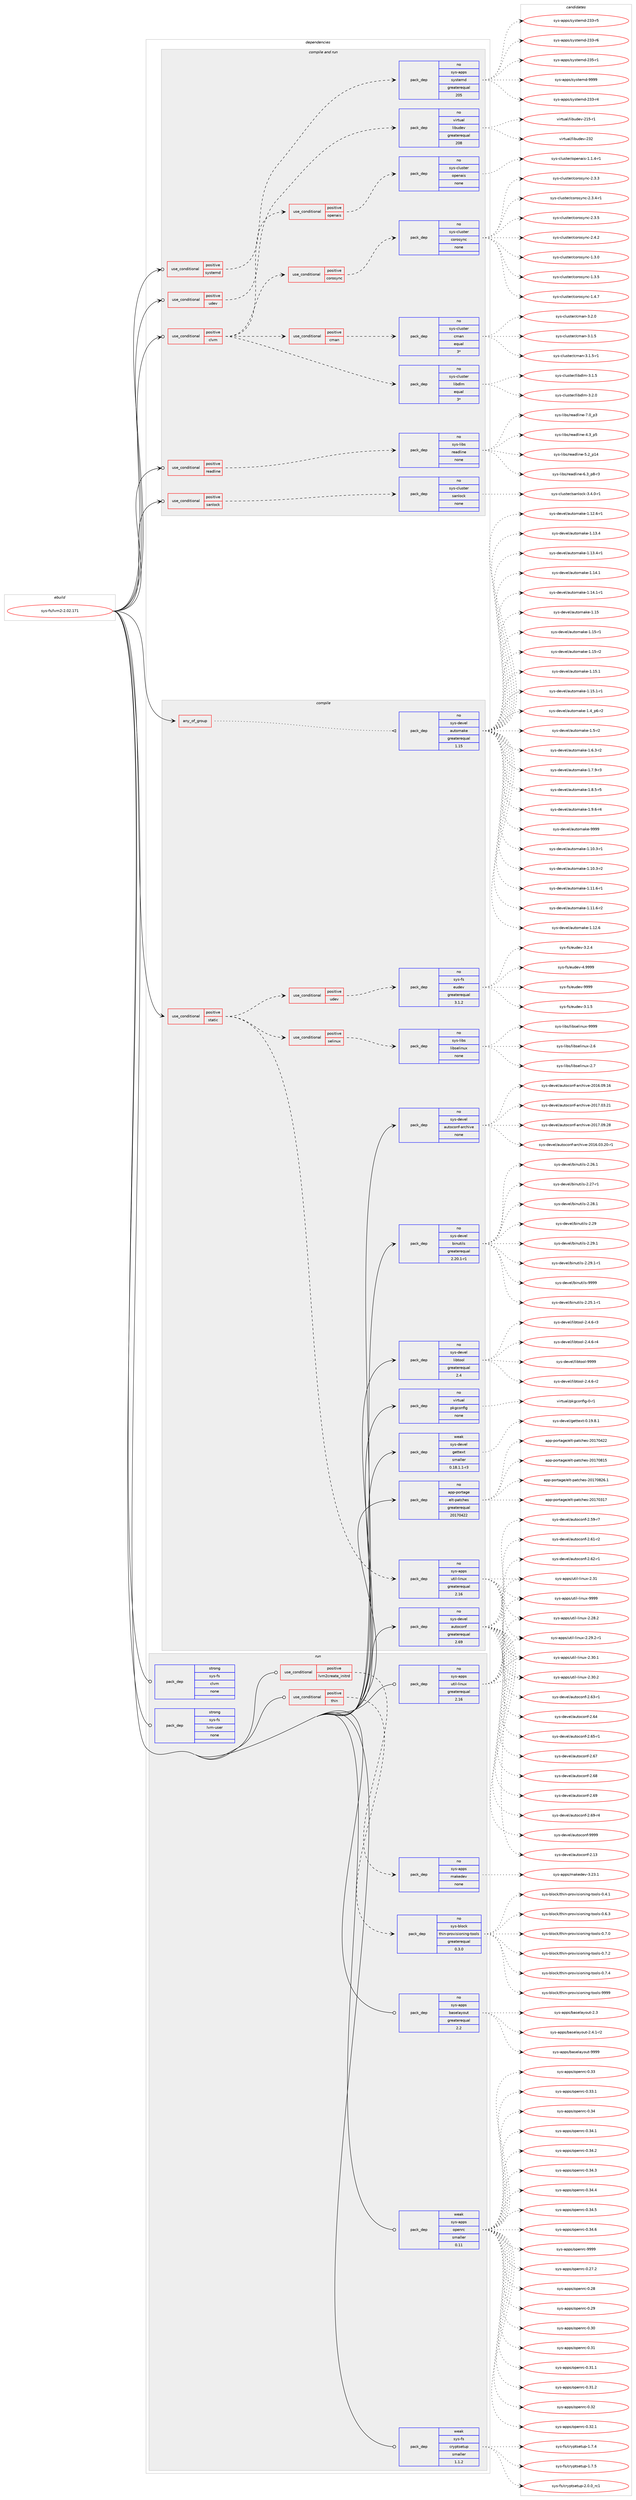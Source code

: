 digraph prolog {

# *************
# Graph options
# *************

newrank=true;
concentrate=true;
compound=true;
graph [rankdir=LR,fontname=Helvetica,fontsize=10,ranksep=1.5];#, ranksep=2.5, nodesep=0.2];
edge  [arrowhead=vee];
node  [fontname=Helvetica,fontsize=10];

# **********
# The ebuild
# **********

subgraph cluster_leftcol {
color=gray;
rank=same;
label=<<i>ebuild</i>>;
id [label="sys-fs/lvm2-2.02.171", color=red, width=4, href="../sys-fs/lvm2-2.02.171.svg"];
}

# ****************
# The dependencies
# ****************

subgraph cluster_midcol {
color=gray;
label=<<i>dependencies</i>>;
subgraph cluster_compile {
fillcolor="#eeeeee";
style=filled;
label=<<i>compile</i>>;
subgraph any8255 {
dependency488964 [label=<<TABLE BORDER="0" CELLBORDER="1" CELLSPACING="0" CELLPADDING="4"><TR><TD CELLPADDING="10">any_of_group</TD></TR></TABLE>>, shape=none, color=red];subgraph pack363345 {
dependency488965 [label=<<TABLE BORDER="0" CELLBORDER="1" CELLSPACING="0" CELLPADDING="4" WIDTH="220"><TR><TD ROWSPAN="6" CELLPADDING="30">pack_dep</TD></TR><TR><TD WIDTH="110">no</TD></TR><TR><TD>sys-devel</TD></TR><TR><TD>automake</TD></TR><TR><TD>greaterequal</TD></TR><TR><TD>1.15</TD></TR></TABLE>>, shape=none, color=blue];
}
dependency488964:e -> dependency488965:w [weight=20,style="dotted",arrowhead="oinv"];
}
id:e -> dependency488964:w [weight=20,style="solid",arrowhead="vee"];
subgraph cond117065 {
dependency488966 [label=<<TABLE BORDER="0" CELLBORDER="1" CELLSPACING="0" CELLPADDING="4"><TR><TD ROWSPAN="3" CELLPADDING="10">use_conditional</TD></TR><TR><TD>positive</TD></TR><TR><TD>static</TD></TR></TABLE>>, shape=none, color=red];
subgraph cond117066 {
dependency488967 [label=<<TABLE BORDER="0" CELLBORDER="1" CELLSPACING="0" CELLPADDING="4"><TR><TD ROWSPAN="3" CELLPADDING="10">use_conditional</TD></TR><TR><TD>positive</TD></TR><TR><TD>selinux</TD></TR></TABLE>>, shape=none, color=red];
subgraph pack363346 {
dependency488968 [label=<<TABLE BORDER="0" CELLBORDER="1" CELLSPACING="0" CELLPADDING="4" WIDTH="220"><TR><TD ROWSPAN="6" CELLPADDING="30">pack_dep</TD></TR><TR><TD WIDTH="110">no</TD></TR><TR><TD>sys-libs</TD></TR><TR><TD>libselinux</TD></TR><TR><TD>none</TD></TR><TR><TD></TD></TR></TABLE>>, shape=none, color=blue];
}
dependency488967:e -> dependency488968:w [weight=20,style="dashed",arrowhead="vee"];
}
dependency488966:e -> dependency488967:w [weight=20,style="dashed",arrowhead="vee"];
subgraph cond117067 {
dependency488969 [label=<<TABLE BORDER="0" CELLBORDER="1" CELLSPACING="0" CELLPADDING="4"><TR><TD ROWSPAN="3" CELLPADDING="10">use_conditional</TD></TR><TR><TD>positive</TD></TR><TR><TD>udev</TD></TR></TABLE>>, shape=none, color=red];
subgraph pack363347 {
dependency488970 [label=<<TABLE BORDER="0" CELLBORDER="1" CELLSPACING="0" CELLPADDING="4" WIDTH="220"><TR><TD ROWSPAN="6" CELLPADDING="30">pack_dep</TD></TR><TR><TD WIDTH="110">no</TD></TR><TR><TD>sys-fs</TD></TR><TR><TD>eudev</TD></TR><TR><TD>greaterequal</TD></TR><TR><TD>3.1.2</TD></TR></TABLE>>, shape=none, color=blue];
}
dependency488969:e -> dependency488970:w [weight=20,style="dashed",arrowhead="vee"];
}
dependency488966:e -> dependency488969:w [weight=20,style="dashed",arrowhead="vee"];
subgraph pack363348 {
dependency488971 [label=<<TABLE BORDER="0" CELLBORDER="1" CELLSPACING="0" CELLPADDING="4" WIDTH="220"><TR><TD ROWSPAN="6" CELLPADDING="30">pack_dep</TD></TR><TR><TD WIDTH="110">no</TD></TR><TR><TD>sys-apps</TD></TR><TR><TD>util-linux</TD></TR><TR><TD>greaterequal</TD></TR><TR><TD>2.16</TD></TR></TABLE>>, shape=none, color=blue];
}
dependency488966:e -> dependency488971:w [weight=20,style="dashed",arrowhead="vee"];
}
id:e -> dependency488966:w [weight=20,style="solid",arrowhead="vee"];
subgraph pack363349 {
dependency488972 [label=<<TABLE BORDER="0" CELLBORDER="1" CELLSPACING="0" CELLPADDING="4" WIDTH="220"><TR><TD ROWSPAN="6" CELLPADDING="30">pack_dep</TD></TR><TR><TD WIDTH="110">no</TD></TR><TR><TD>app-portage</TD></TR><TR><TD>elt-patches</TD></TR><TR><TD>greaterequal</TD></TR><TR><TD>20170422</TD></TR></TABLE>>, shape=none, color=blue];
}
id:e -> dependency488972:w [weight=20,style="solid",arrowhead="vee"];
subgraph pack363350 {
dependency488973 [label=<<TABLE BORDER="0" CELLBORDER="1" CELLSPACING="0" CELLPADDING="4" WIDTH="220"><TR><TD ROWSPAN="6" CELLPADDING="30">pack_dep</TD></TR><TR><TD WIDTH="110">no</TD></TR><TR><TD>sys-devel</TD></TR><TR><TD>autoconf</TD></TR><TR><TD>greaterequal</TD></TR><TR><TD>2.69</TD></TR></TABLE>>, shape=none, color=blue];
}
id:e -> dependency488973:w [weight=20,style="solid",arrowhead="vee"];
subgraph pack363351 {
dependency488974 [label=<<TABLE BORDER="0" CELLBORDER="1" CELLSPACING="0" CELLPADDING="4" WIDTH="220"><TR><TD ROWSPAN="6" CELLPADDING="30">pack_dep</TD></TR><TR><TD WIDTH="110">no</TD></TR><TR><TD>sys-devel</TD></TR><TR><TD>autoconf-archive</TD></TR><TR><TD>none</TD></TR><TR><TD></TD></TR></TABLE>>, shape=none, color=blue];
}
id:e -> dependency488974:w [weight=20,style="solid",arrowhead="vee"];
subgraph pack363352 {
dependency488975 [label=<<TABLE BORDER="0" CELLBORDER="1" CELLSPACING="0" CELLPADDING="4" WIDTH="220"><TR><TD ROWSPAN="6" CELLPADDING="30">pack_dep</TD></TR><TR><TD WIDTH="110">no</TD></TR><TR><TD>sys-devel</TD></TR><TR><TD>binutils</TD></TR><TR><TD>greaterequal</TD></TR><TR><TD>2.20.1-r1</TD></TR></TABLE>>, shape=none, color=blue];
}
id:e -> dependency488975:w [weight=20,style="solid",arrowhead="vee"];
subgraph pack363353 {
dependency488976 [label=<<TABLE BORDER="0" CELLBORDER="1" CELLSPACING="0" CELLPADDING="4" WIDTH="220"><TR><TD ROWSPAN="6" CELLPADDING="30">pack_dep</TD></TR><TR><TD WIDTH="110">no</TD></TR><TR><TD>sys-devel</TD></TR><TR><TD>libtool</TD></TR><TR><TD>greaterequal</TD></TR><TR><TD>2.4</TD></TR></TABLE>>, shape=none, color=blue];
}
id:e -> dependency488976:w [weight=20,style="solid",arrowhead="vee"];
subgraph pack363354 {
dependency488977 [label=<<TABLE BORDER="0" CELLBORDER="1" CELLSPACING="0" CELLPADDING="4" WIDTH="220"><TR><TD ROWSPAN="6" CELLPADDING="30">pack_dep</TD></TR><TR><TD WIDTH="110">no</TD></TR><TR><TD>virtual</TD></TR><TR><TD>pkgconfig</TD></TR><TR><TD>none</TD></TR><TR><TD></TD></TR></TABLE>>, shape=none, color=blue];
}
id:e -> dependency488977:w [weight=20,style="solid",arrowhead="vee"];
subgraph pack363355 {
dependency488978 [label=<<TABLE BORDER="0" CELLBORDER="1" CELLSPACING="0" CELLPADDING="4" WIDTH="220"><TR><TD ROWSPAN="6" CELLPADDING="30">pack_dep</TD></TR><TR><TD WIDTH="110">weak</TD></TR><TR><TD>sys-devel</TD></TR><TR><TD>gettext</TD></TR><TR><TD>smaller</TD></TR><TR><TD>0.18.1.1-r3</TD></TR></TABLE>>, shape=none, color=blue];
}
id:e -> dependency488978:w [weight=20,style="solid",arrowhead="vee"];
}
subgraph cluster_compileandrun {
fillcolor="#eeeeee";
style=filled;
label=<<i>compile and run</i>>;
subgraph cond117068 {
dependency488979 [label=<<TABLE BORDER="0" CELLBORDER="1" CELLSPACING="0" CELLPADDING="4"><TR><TD ROWSPAN="3" CELLPADDING="10">use_conditional</TD></TR><TR><TD>positive</TD></TR><TR><TD>clvm</TD></TR></TABLE>>, shape=none, color=red];
subgraph cond117069 {
dependency488980 [label=<<TABLE BORDER="0" CELLBORDER="1" CELLSPACING="0" CELLPADDING="4"><TR><TD ROWSPAN="3" CELLPADDING="10">use_conditional</TD></TR><TR><TD>positive</TD></TR><TR><TD>cman</TD></TR></TABLE>>, shape=none, color=red];
subgraph pack363356 {
dependency488981 [label=<<TABLE BORDER="0" CELLBORDER="1" CELLSPACING="0" CELLPADDING="4" WIDTH="220"><TR><TD ROWSPAN="6" CELLPADDING="30">pack_dep</TD></TR><TR><TD WIDTH="110">no</TD></TR><TR><TD>sys-cluster</TD></TR><TR><TD>cman</TD></TR><TR><TD>equal</TD></TR><TR><TD>3*</TD></TR></TABLE>>, shape=none, color=blue];
}
dependency488980:e -> dependency488981:w [weight=20,style="dashed",arrowhead="vee"];
}
dependency488979:e -> dependency488980:w [weight=20,style="dashed",arrowhead="vee"];
subgraph cond117070 {
dependency488982 [label=<<TABLE BORDER="0" CELLBORDER="1" CELLSPACING="0" CELLPADDING="4"><TR><TD ROWSPAN="3" CELLPADDING="10">use_conditional</TD></TR><TR><TD>positive</TD></TR><TR><TD>corosync</TD></TR></TABLE>>, shape=none, color=red];
subgraph pack363357 {
dependency488983 [label=<<TABLE BORDER="0" CELLBORDER="1" CELLSPACING="0" CELLPADDING="4" WIDTH="220"><TR><TD ROWSPAN="6" CELLPADDING="30">pack_dep</TD></TR><TR><TD WIDTH="110">no</TD></TR><TR><TD>sys-cluster</TD></TR><TR><TD>corosync</TD></TR><TR><TD>none</TD></TR><TR><TD></TD></TR></TABLE>>, shape=none, color=blue];
}
dependency488982:e -> dependency488983:w [weight=20,style="dashed",arrowhead="vee"];
}
dependency488979:e -> dependency488982:w [weight=20,style="dashed",arrowhead="vee"];
subgraph cond117071 {
dependency488984 [label=<<TABLE BORDER="0" CELLBORDER="1" CELLSPACING="0" CELLPADDING="4"><TR><TD ROWSPAN="3" CELLPADDING="10">use_conditional</TD></TR><TR><TD>positive</TD></TR><TR><TD>openais</TD></TR></TABLE>>, shape=none, color=red];
subgraph pack363358 {
dependency488985 [label=<<TABLE BORDER="0" CELLBORDER="1" CELLSPACING="0" CELLPADDING="4" WIDTH="220"><TR><TD ROWSPAN="6" CELLPADDING="30">pack_dep</TD></TR><TR><TD WIDTH="110">no</TD></TR><TR><TD>sys-cluster</TD></TR><TR><TD>openais</TD></TR><TR><TD>none</TD></TR><TR><TD></TD></TR></TABLE>>, shape=none, color=blue];
}
dependency488984:e -> dependency488985:w [weight=20,style="dashed",arrowhead="vee"];
}
dependency488979:e -> dependency488984:w [weight=20,style="dashed",arrowhead="vee"];
subgraph pack363359 {
dependency488986 [label=<<TABLE BORDER="0" CELLBORDER="1" CELLSPACING="0" CELLPADDING="4" WIDTH="220"><TR><TD ROWSPAN="6" CELLPADDING="30">pack_dep</TD></TR><TR><TD WIDTH="110">no</TD></TR><TR><TD>sys-cluster</TD></TR><TR><TD>libdlm</TD></TR><TR><TD>equal</TD></TR><TR><TD>3*</TD></TR></TABLE>>, shape=none, color=blue];
}
dependency488979:e -> dependency488986:w [weight=20,style="dashed",arrowhead="vee"];
}
id:e -> dependency488979:w [weight=20,style="solid",arrowhead="odotvee"];
subgraph cond117072 {
dependency488987 [label=<<TABLE BORDER="0" CELLBORDER="1" CELLSPACING="0" CELLPADDING="4"><TR><TD ROWSPAN="3" CELLPADDING="10">use_conditional</TD></TR><TR><TD>positive</TD></TR><TR><TD>readline</TD></TR></TABLE>>, shape=none, color=red];
subgraph pack363360 {
dependency488988 [label=<<TABLE BORDER="0" CELLBORDER="1" CELLSPACING="0" CELLPADDING="4" WIDTH="220"><TR><TD ROWSPAN="6" CELLPADDING="30">pack_dep</TD></TR><TR><TD WIDTH="110">no</TD></TR><TR><TD>sys-libs</TD></TR><TR><TD>readline</TD></TR><TR><TD>none</TD></TR><TR><TD></TD></TR></TABLE>>, shape=none, color=blue];
}
dependency488987:e -> dependency488988:w [weight=20,style="dashed",arrowhead="vee"];
}
id:e -> dependency488987:w [weight=20,style="solid",arrowhead="odotvee"];
subgraph cond117073 {
dependency488989 [label=<<TABLE BORDER="0" CELLBORDER="1" CELLSPACING="0" CELLPADDING="4"><TR><TD ROWSPAN="3" CELLPADDING="10">use_conditional</TD></TR><TR><TD>positive</TD></TR><TR><TD>sanlock</TD></TR></TABLE>>, shape=none, color=red];
subgraph pack363361 {
dependency488990 [label=<<TABLE BORDER="0" CELLBORDER="1" CELLSPACING="0" CELLPADDING="4" WIDTH="220"><TR><TD ROWSPAN="6" CELLPADDING="30">pack_dep</TD></TR><TR><TD WIDTH="110">no</TD></TR><TR><TD>sys-cluster</TD></TR><TR><TD>sanlock</TD></TR><TR><TD>none</TD></TR><TR><TD></TD></TR></TABLE>>, shape=none, color=blue];
}
dependency488989:e -> dependency488990:w [weight=20,style="dashed",arrowhead="vee"];
}
id:e -> dependency488989:w [weight=20,style="solid",arrowhead="odotvee"];
subgraph cond117074 {
dependency488991 [label=<<TABLE BORDER="0" CELLBORDER="1" CELLSPACING="0" CELLPADDING="4"><TR><TD ROWSPAN="3" CELLPADDING="10">use_conditional</TD></TR><TR><TD>positive</TD></TR><TR><TD>systemd</TD></TR></TABLE>>, shape=none, color=red];
subgraph pack363362 {
dependency488992 [label=<<TABLE BORDER="0" CELLBORDER="1" CELLSPACING="0" CELLPADDING="4" WIDTH="220"><TR><TD ROWSPAN="6" CELLPADDING="30">pack_dep</TD></TR><TR><TD WIDTH="110">no</TD></TR><TR><TD>sys-apps</TD></TR><TR><TD>systemd</TD></TR><TR><TD>greaterequal</TD></TR><TR><TD>205</TD></TR></TABLE>>, shape=none, color=blue];
}
dependency488991:e -> dependency488992:w [weight=20,style="dashed",arrowhead="vee"];
}
id:e -> dependency488991:w [weight=20,style="solid",arrowhead="odotvee"];
subgraph cond117075 {
dependency488993 [label=<<TABLE BORDER="0" CELLBORDER="1" CELLSPACING="0" CELLPADDING="4"><TR><TD ROWSPAN="3" CELLPADDING="10">use_conditional</TD></TR><TR><TD>positive</TD></TR><TR><TD>udev</TD></TR></TABLE>>, shape=none, color=red];
subgraph pack363363 {
dependency488994 [label=<<TABLE BORDER="0" CELLBORDER="1" CELLSPACING="0" CELLPADDING="4" WIDTH="220"><TR><TD ROWSPAN="6" CELLPADDING="30">pack_dep</TD></TR><TR><TD WIDTH="110">no</TD></TR><TR><TD>virtual</TD></TR><TR><TD>libudev</TD></TR><TR><TD>greaterequal</TD></TR><TR><TD>208</TD></TR></TABLE>>, shape=none, color=blue];
}
dependency488993:e -> dependency488994:w [weight=20,style="dashed",arrowhead="vee"];
}
id:e -> dependency488993:w [weight=20,style="solid",arrowhead="odotvee"];
}
subgraph cluster_run {
fillcolor="#eeeeee";
style=filled;
label=<<i>run</i>>;
subgraph cond117076 {
dependency488995 [label=<<TABLE BORDER="0" CELLBORDER="1" CELLSPACING="0" CELLPADDING="4"><TR><TD ROWSPAN="3" CELLPADDING="10">use_conditional</TD></TR><TR><TD>positive</TD></TR><TR><TD>lvm2create_initrd</TD></TR></TABLE>>, shape=none, color=red];
subgraph pack363364 {
dependency488996 [label=<<TABLE BORDER="0" CELLBORDER="1" CELLSPACING="0" CELLPADDING="4" WIDTH="220"><TR><TD ROWSPAN="6" CELLPADDING="30">pack_dep</TD></TR><TR><TD WIDTH="110">no</TD></TR><TR><TD>sys-apps</TD></TR><TR><TD>makedev</TD></TR><TR><TD>none</TD></TR><TR><TD></TD></TR></TABLE>>, shape=none, color=blue];
}
dependency488995:e -> dependency488996:w [weight=20,style="dashed",arrowhead="vee"];
}
id:e -> dependency488995:w [weight=20,style="solid",arrowhead="odot"];
subgraph cond117077 {
dependency488997 [label=<<TABLE BORDER="0" CELLBORDER="1" CELLSPACING="0" CELLPADDING="4"><TR><TD ROWSPAN="3" CELLPADDING="10">use_conditional</TD></TR><TR><TD>positive</TD></TR><TR><TD>thin</TD></TR></TABLE>>, shape=none, color=red];
subgraph pack363365 {
dependency488998 [label=<<TABLE BORDER="0" CELLBORDER="1" CELLSPACING="0" CELLPADDING="4" WIDTH="220"><TR><TD ROWSPAN="6" CELLPADDING="30">pack_dep</TD></TR><TR><TD WIDTH="110">no</TD></TR><TR><TD>sys-block</TD></TR><TR><TD>thin-provisioning-tools</TD></TR><TR><TD>greaterequal</TD></TR><TR><TD>0.3.0</TD></TR></TABLE>>, shape=none, color=blue];
}
dependency488997:e -> dependency488998:w [weight=20,style="dashed",arrowhead="vee"];
}
id:e -> dependency488997:w [weight=20,style="solid",arrowhead="odot"];
subgraph pack363366 {
dependency488999 [label=<<TABLE BORDER="0" CELLBORDER="1" CELLSPACING="0" CELLPADDING="4" WIDTH="220"><TR><TD ROWSPAN="6" CELLPADDING="30">pack_dep</TD></TR><TR><TD WIDTH="110">no</TD></TR><TR><TD>sys-apps</TD></TR><TR><TD>baselayout</TD></TR><TR><TD>greaterequal</TD></TR><TR><TD>2.2</TD></TR></TABLE>>, shape=none, color=blue];
}
id:e -> dependency488999:w [weight=20,style="solid",arrowhead="odot"];
subgraph pack363367 {
dependency489000 [label=<<TABLE BORDER="0" CELLBORDER="1" CELLSPACING="0" CELLPADDING="4" WIDTH="220"><TR><TD ROWSPAN="6" CELLPADDING="30">pack_dep</TD></TR><TR><TD WIDTH="110">no</TD></TR><TR><TD>sys-apps</TD></TR><TR><TD>util-linux</TD></TR><TR><TD>greaterequal</TD></TR><TR><TD>2.16</TD></TR></TABLE>>, shape=none, color=blue];
}
id:e -> dependency489000:w [weight=20,style="solid",arrowhead="odot"];
subgraph pack363368 {
dependency489001 [label=<<TABLE BORDER="0" CELLBORDER="1" CELLSPACING="0" CELLPADDING="4" WIDTH="220"><TR><TD ROWSPAN="6" CELLPADDING="30">pack_dep</TD></TR><TR><TD WIDTH="110">strong</TD></TR><TR><TD>sys-fs</TD></TR><TR><TD>clvm</TD></TR><TR><TD>none</TD></TR><TR><TD></TD></TR></TABLE>>, shape=none, color=blue];
}
id:e -> dependency489001:w [weight=20,style="solid",arrowhead="odot"];
subgraph pack363369 {
dependency489002 [label=<<TABLE BORDER="0" CELLBORDER="1" CELLSPACING="0" CELLPADDING="4" WIDTH="220"><TR><TD ROWSPAN="6" CELLPADDING="30">pack_dep</TD></TR><TR><TD WIDTH="110">strong</TD></TR><TR><TD>sys-fs</TD></TR><TR><TD>lvm-user</TD></TR><TR><TD>none</TD></TR><TR><TD></TD></TR></TABLE>>, shape=none, color=blue];
}
id:e -> dependency489002:w [weight=20,style="solid",arrowhead="odot"];
subgraph pack363370 {
dependency489003 [label=<<TABLE BORDER="0" CELLBORDER="1" CELLSPACING="0" CELLPADDING="4" WIDTH="220"><TR><TD ROWSPAN="6" CELLPADDING="30">pack_dep</TD></TR><TR><TD WIDTH="110">weak</TD></TR><TR><TD>sys-apps</TD></TR><TR><TD>openrc</TD></TR><TR><TD>smaller</TD></TR><TR><TD>0.11</TD></TR></TABLE>>, shape=none, color=blue];
}
id:e -> dependency489003:w [weight=20,style="solid",arrowhead="odot"];
subgraph pack363371 {
dependency489004 [label=<<TABLE BORDER="0" CELLBORDER="1" CELLSPACING="0" CELLPADDING="4" WIDTH="220"><TR><TD ROWSPAN="6" CELLPADDING="30">pack_dep</TD></TR><TR><TD WIDTH="110">weak</TD></TR><TR><TD>sys-fs</TD></TR><TR><TD>cryptsetup</TD></TR><TR><TD>smaller</TD></TR><TR><TD>1.1.2</TD></TR></TABLE>>, shape=none, color=blue];
}
id:e -> dependency489004:w [weight=20,style="solid",arrowhead="odot"];
}
}

# **************
# The candidates
# **************

subgraph cluster_choices {
rank=same;
color=gray;
label=<<i>candidates</i>>;

subgraph choice363345 {
color=black;
nodesep=1;
choice11512111545100101118101108479711711611110997107101454946494846514511449 [label="sys-devel/automake-1.10.3-r1", color=red, width=4,href="../sys-devel/automake-1.10.3-r1.svg"];
choice11512111545100101118101108479711711611110997107101454946494846514511450 [label="sys-devel/automake-1.10.3-r2", color=red, width=4,href="../sys-devel/automake-1.10.3-r2.svg"];
choice11512111545100101118101108479711711611110997107101454946494946544511449 [label="sys-devel/automake-1.11.6-r1", color=red, width=4,href="../sys-devel/automake-1.11.6-r1.svg"];
choice11512111545100101118101108479711711611110997107101454946494946544511450 [label="sys-devel/automake-1.11.6-r2", color=red, width=4,href="../sys-devel/automake-1.11.6-r2.svg"];
choice1151211154510010111810110847971171161111099710710145494649504654 [label="sys-devel/automake-1.12.6", color=red, width=4,href="../sys-devel/automake-1.12.6.svg"];
choice11512111545100101118101108479711711611110997107101454946495046544511449 [label="sys-devel/automake-1.12.6-r1", color=red, width=4,href="../sys-devel/automake-1.12.6-r1.svg"];
choice1151211154510010111810110847971171161111099710710145494649514652 [label="sys-devel/automake-1.13.4", color=red, width=4,href="../sys-devel/automake-1.13.4.svg"];
choice11512111545100101118101108479711711611110997107101454946495146524511449 [label="sys-devel/automake-1.13.4-r1", color=red, width=4,href="../sys-devel/automake-1.13.4-r1.svg"];
choice1151211154510010111810110847971171161111099710710145494649524649 [label="sys-devel/automake-1.14.1", color=red, width=4,href="../sys-devel/automake-1.14.1.svg"];
choice11512111545100101118101108479711711611110997107101454946495246494511449 [label="sys-devel/automake-1.14.1-r1", color=red, width=4,href="../sys-devel/automake-1.14.1-r1.svg"];
choice115121115451001011181011084797117116111109971071014549464953 [label="sys-devel/automake-1.15", color=red, width=4,href="../sys-devel/automake-1.15.svg"];
choice1151211154510010111810110847971171161111099710710145494649534511449 [label="sys-devel/automake-1.15-r1", color=red, width=4,href="../sys-devel/automake-1.15-r1.svg"];
choice1151211154510010111810110847971171161111099710710145494649534511450 [label="sys-devel/automake-1.15-r2", color=red, width=4,href="../sys-devel/automake-1.15-r2.svg"];
choice1151211154510010111810110847971171161111099710710145494649534649 [label="sys-devel/automake-1.15.1", color=red, width=4,href="../sys-devel/automake-1.15.1.svg"];
choice11512111545100101118101108479711711611110997107101454946495346494511449 [label="sys-devel/automake-1.15.1-r1", color=red, width=4,href="../sys-devel/automake-1.15.1-r1.svg"];
choice115121115451001011181011084797117116111109971071014549465295112544511450 [label="sys-devel/automake-1.4_p6-r2", color=red, width=4,href="../sys-devel/automake-1.4_p6-r2.svg"];
choice11512111545100101118101108479711711611110997107101454946534511450 [label="sys-devel/automake-1.5-r2", color=red, width=4,href="../sys-devel/automake-1.5-r2.svg"];
choice115121115451001011181011084797117116111109971071014549465446514511450 [label="sys-devel/automake-1.6.3-r2", color=red, width=4,href="../sys-devel/automake-1.6.3-r2.svg"];
choice115121115451001011181011084797117116111109971071014549465546574511451 [label="sys-devel/automake-1.7.9-r3", color=red, width=4,href="../sys-devel/automake-1.7.9-r3.svg"];
choice115121115451001011181011084797117116111109971071014549465646534511453 [label="sys-devel/automake-1.8.5-r5", color=red, width=4,href="../sys-devel/automake-1.8.5-r5.svg"];
choice115121115451001011181011084797117116111109971071014549465746544511452 [label="sys-devel/automake-1.9.6-r4", color=red, width=4,href="../sys-devel/automake-1.9.6-r4.svg"];
choice115121115451001011181011084797117116111109971071014557575757 [label="sys-devel/automake-9999", color=red, width=4,href="../sys-devel/automake-9999.svg"];
dependency488965:e -> choice11512111545100101118101108479711711611110997107101454946494846514511449:w [style=dotted,weight="100"];
dependency488965:e -> choice11512111545100101118101108479711711611110997107101454946494846514511450:w [style=dotted,weight="100"];
dependency488965:e -> choice11512111545100101118101108479711711611110997107101454946494946544511449:w [style=dotted,weight="100"];
dependency488965:e -> choice11512111545100101118101108479711711611110997107101454946494946544511450:w [style=dotted,weight="100"];
dependency488965:e -> choice1151211154510010111810110847971171161111099710710145494649504654:w [style=dotted,weight="100"];
dependency488965:e -> choice11512111545100101118101108479711711611110997107101454946495046544511449:w [style=dotted,weight="100"];
dependency488965:e -> choice1151211154510010111810110847971171161111099710710145494649514652:w [style=dotted,weight="100"];
dependency488965:e -> choice11512111545100101118101108479711711611110997107101454946495146524511449:w [style=dotted,weight="100"];
dependency488965:e -> choice1151211154510010111810110847971171161111099710710145494649524649:w [style=dotted,weight="100"];
dependency488965:e -> choice11512111545100101118101108479711711611110997107101454946495246494511449:w [style=dotted,weight="100"];
dependency488965:e -> choice115121115451001011181011084797117116111109971071014549464953:w [style=dotted,weight="100"];
dependency488965:e -> choice1151211154510010111810110847971171161111099710710145494649534511449:w [style=dotted,weight="100"];
dependency488965:e -> choice1151211154510010111810110847971171161111099710710145494649534511450:w [style=dotted,weight="100"];
dependency488965:e -> choice1151211154510010111810110847971171161111099710710145494649534649:w [style=dotted,weight="100"];
dependency488965:e -> choice11512111545100101118101108479711711611110997107101454946495346494511449:w [style=dotted,weight="100"];
dependency488965:e -> choice115121115451001011181011084797117116111109971071014549465295112544511450:w [style=dotted,weight="100"];
dependency488965:e -> choice11512111545100101118101108479711711611110997107101454946534511450:w [style=dotted,weight="100"];
dependency488965:e -> choice115121115451001011181011084797117116111109971071014549465446514511450:w [style=dotted,weight="100"];
dependency488965:e -> choice115121115451001011181011084797117116111109971071014549465546574511451:w [style=dotted,weight="100"];
dependency488965:e -> choice115121115451001011181011084797117116111109971071014549465646534511453:w [style=dotted,weight="100"];
dependency488965:e -> choice115121115451001011181011084797117116111109971071014549465746544511452:w [style=dotted,weight="100"];
dependency488965:e -> choice115121115451001011181011084797117116111109971071014557575757:w [style=dotted,weight="100"];
}
subgraph choice363346 {
color=black;
nodesep=1;
choice1151211154510810598115471081059811510110810511011712045504654 [label="sys-libs/libselinux-2.6", color=red, width=4,href="../sys-libs/libselinux-2.6.svg"];
choice1151211154510810598115471081059811510110810511011712045504655 [label="sys-libs/libselinux-2.7", color=red, width=4,href="../sys-libs/libselinux-2.7.svg"];
choice115121115451081059811547108105981151011081051101171204557575757 [label="sys-libs/libselinux-9999", color=red, width=4,href="../sys-libs/libselinux-9999.svg"];
dependency488968:e -> choice1151211154510810598115471081059811510110810511011712045504654:w [style=dotted,weight="100"];
dependency488968:e -> choice1151211154510810598115471081059811510110810511011712045504655:w [style=dotted,weight="100"];
dependency488968:e -> choice115121115451081059811547108105981151011081051101171204557575757:w [style=dotted,weight="100"];
}
subgraph choice363347 {
color=black;
nodesep=1;
choice1151211154510211547101117100101118455146494653 [label="sys-fs/eudev-3.1.5", color=red, width=4,href="../sys-fs/eudev-3.1.5.svg"];
choice1151211154510211547101117100101118455146504652 [label="sys-fs/eudev-3.2.4", color=red, width=4,href="../sys-fs/eudev-3.2.4.svg"];
choice115121115451021154710111710010111845524657575757 [label="sys-fs/eudev-4.9999", color=red, width=4,href="../sys-fs/eudev-4.9999.svg"];
choice11512111545102115471011171001011184557575757 [label="sys-fs/eudev-9999", color=red, width=4,href="../sys-fs/eudev-9999.svg"];
dependency488970:e -> choice1151211154510211547101117100101118455146494653:w [style=dotted,weight="100"];
dependency488970:e -> choice1151211154510211547101117100101118455146504652:w [style=dotted,weight="100"];
dependency488970:e -> choice115121115451021154710111710010111845524657575757:w [style=dotted,weight="100"];
dependency488970:e -> choice11512111545102115471011171001011184557575757:w [style=dotted,weight="100"];
}
subgraph choice363348 {
color=black;
nodesep=1;
choice1151211154597112112115471171161051084510810511011712045504650564650 [label="sys-apps/util-linux-2.28.2", color=red, width=4,href="../sys-apps/util-linux-2.28.2.svg"];
choice11512111545971121121154711711610510845108105110117120455046505746504511449 [label="sys-apps/util-linux-2.29.2-r1", color=red, width=4,href="../sys-apps/util-linux-2.29.2-r1.svg"];
choice1151211154597112112115471171161051084510810511011712045504651484649 [label="sys-apps/util-linux-2.30.1", color=red, width=4,href="../sys-apps/util-linux-2.30.1.svg"];
choice1151211154597112112115471171161051084510810511011712045504651484650 [label="sys-apps/util-linux-2.30.2", color=red, width=4,href="../sys-apps/util-linux-2.30.2.svg"];
choice115121115459711211211547117116105108451081051101171204550465149 [label="sys-apps/util-linux-2.31", color=red, width=4,href="../sys-apps/util-linux-2.31.svg"];
choice115121115459711211211547117116105108451081051101171204557575757 [label="sys-apps/util-linux-9999", color=red, width=4,href="../sys-apps/util-linux-9999.svg"];
dependency488971:e -> choice1151211154597112112115471171161051084510810511011712045504650564650:w [style=dotted,weight="100"];
dependency488971:e -> choice11512111545971121121154711711610510845108105110117120455046505746504511449:w [style=dotted,weight="100"];
dependency488971:e -> choice1151211154597112112115471171161051084510810511011712045504651484649:w [style=dotted,weight="100"];
dependency488971:e -> choice1151211154597112112115471171161051084510810511011712045504651484650:w [style=dotted,weight="100"];
dependency488971:e -> choice115121115459711211211547117116105108451081051101171204550465149:w [style=dotted,weight="100"];
dependency488971:e -> choice115121115459711211211547117116105108451081051101171204557575757:w [style=dotted,weight="100"];
}
subgraph choice363349 {
color=black;
nodesep=1;
choice97112112451121111141169710310147101108116451129711699104101115455048495548514955 [label="app-portage/elt-patches-20170317", color=red, width=4,href="../app-portage/elt-patches-20170317.svg"];
choice97112112451121111141169710310147101108116451129711699104101115455048495548525050 [label="app-portage/elt-patches-20170422", color=red, width=4,href="../app-portage/elt-patches-20170422.svg"];
choice97112112451121111141169710310147101108116451129711699104101115455048495548564953 [label="app-portage/elt-patches-20170815", color=red, width=4,href="../app-portage/elt-patches-20170815.svg"];
choice971121124511211111411697103101471011081164511297116991041011154550484955485650544649 [label="app-portage/elt-patches-20170826.1", color=red, width=4,href="../app-portage/elt-patches-20170826.1.svg"];
dependency488972:e -> choice97112112451121111141169710310147101108116451129711699104101115455048495548514955:w [style=dotted,weight="100"];
dependency488972:e -> choice97112112451121111141169710310147101108116451129711699104101115455048495548525050:w [style=dotted,weight="100"];
dependency488972:e -> choice97112112451121111141169710310147101108116451129711699104101115455048495548564953:w [style=dotted,weight="100"];
dependency488972:e -> choice971121124511211111411697103101471011081164511297116991041011154550484955485650544649:w [style=dotted,weight="100"];
}
subgraph choice363350 {
color=black;
nodesep=1;
choice115121115451001011181011084797117116111991111101024550464951 [label="sys-devel/autoconf-2.13", color=red, width=4,href="../sys-devel/autoconf-2.13.svg"];
choice1151211154510010111810110847971171161119911111010245504653574511455 [label="sys-devel/autoconf-2.59-r7", color=red, width=4,href="../sys-devel/autoconf-2.59-r7.svg"];
choice1151211154510010111810110847971171161119911111010245504654494511450 [label="sys-devel/autoconf-2.61-r2", color=red, width=4,href="../sys-devel/autoconf-2.61-r2.svg"];
choice1151211154510010111810110847971171161119911111010245504654504511449 [label="sys-devel/autoconf-2.62-r1", color=red, width=4,href="../sys-devel/autoconf-2.62-r1.svg"];
choice1151211154510010111810110847971171161119911111010245504654514511449 [label="sys-devel/autoconf-2.63-r1", color=red, width=4,href="../sys-devel/autoconf-2.63-r1.svg"];
choice115121115451001011181011084797117116111991111101024550465452 [label="sys-devel/autoconf-2.64", color=red, width=4,href="../sys-devel/autoconf-2.64.svg"];
choice1151211154510010111810110847971171161119911111010245504654534511449 [label="sys-devel/autoconf-2.65-r1", color=red, width=4,href="../sys-devel/autoconf-2.65-r1.svg"];
choice115121115451001011181011084797117116111991111101024550465455 [label="sys-devel/autoconf-2.67", color=red, width=4,href="../sys-devel/autoconf-2.67.svg"];
choice115121115451001011181011084797117116111991111101024550465456 [label="sys-devel/autoconf-2.68", color=red, width=4,href="../sys-devel/autoconf-2.68.svg"];
choice115121115451001011181011084797117116111991111101024550465457 [label="sys-devel/autoconf-2.69", color=red, width=4,href="../sys-devel/autoconf-2.69.svg"];
choice1151211154510010111810110847971171161119911111010245504654574511452 [label="sys-devel/autoconf-2.69-r4", color=red, width=4,href="../sys-devel/autoconf-2.69-r4.svg"];
choice115121115451001011181011084797117116111991111101024557575757 [label="sys-devel/autoconf-9999", color=red, width=4,href="../sys-devel/autoconf-9999.svg"];
dependency488973:e -> choice115121115451001011181011084797117116111991111101024550464951:w [style=dotted,weight="100"];
dependency488973:e -> choice1151211154510010111810110847971171161119911111010245504653574511455:w [style=dotted,weight="100"];
dependency488973:e -> choice1151211154510010111810110847971171161119911111010245504654494511450:w [style=dotted,weight="100"];
dependency488973:e -> choice1151211154510010111810110847971171161119911111010245504654504511449:w [style=dotted,weight="100"];
dependency488973:e -> choice1151211154510010111810110847971171161119911111010245504654514511449:w [style=dotted,weight="100"];
dependency488973:e -> choice115121115451001011181011084797117116111991111101024550465452:w [style=dotted,weight="100"];
dependency488973:e -> choice1151211154510010111810110847971171161119911111010245504654534511449:w [style=dotted,weight="100"];
dependency488973:e -> choice115121115451001011181011084797117116111991111101024550465455:w [style=dotted,weight="100"];
dependency488973:e -> choice115121115451001011181011084797117116111991111101024550465456:w [style=dotted,weight="100"];
dependency488973:e -> choice115121115451001011181011084797117116111991111101024550465457:w [style=dotted,weight="100"];
dependency488973:e -> choice1151211154510010111810110847971171161119911111010245504654574511452:w [style=dotted,weight="100"];
dependency488973:e -> choice115121115451001011181011084797117116111991111101024557575757:w [style=dotted,weight="100"];
}
subgraph choice363351 {
color=black;
nodesep=1;
choice1151211154510010111810110847971171161119911111010245971149910410511810145504849544648514650484511449 [label="sys-devel/autoconf-archive-2016.03.20-r1", color=red, width=4,href="../sys-devel/autoconf-archive-2016.03.20-r1.svg"];
choice115121115451001011181011084797117116111991111101024597114991041051181014550484954464857464954 [label="sys-devel/autoconf-archive-2016.09.16", color=red, width=4,href="../sys-devel/autoconf-archive-2016.09.16.svg"];
choice115121115451001011181011084797117116111991111101024597114991041051181014550484955464851465049 [label="sys-devel/autoconf-archive-2017.03.21", color=red, width=4,href="../sys-devel/autoconf-archive-2017.03.21.svg"];
choice115121115451001011181011084797117116111991111101024597114991041051181014550484955464857465056 [label="sys-devel/autoconf-archive-2017.09.28", color=red, width=4,href="../sys-devel/autoconf-archive-2017.09.28.svg"];
dependency488974:e -> choice1151211154510010111810110847971171161119911111010245971149910410511810145504849544648514650484511449:w [style=dotted,weight="100"];
dependency488974:e -> choice115121115451001011181011084797117116111991111101024597114991041051181014550484954464857464954:w [style=dotted,weight="100"];
dependency488974:e -> choice115121115451001011181011084797117116111991111101024597114991041051181014550484955464851465049:w [style=dotted,weight="100"];
dependency488974:e -> choice115121115451001011181011084797117116111991111101024597114991041051181014550484955464857465056:w [style=dotted,weight="100"];
}
subgraph choice363352 {
color=black;
nodesep=1;
choice115121115451001011181011084798105110117116105108115455046505346494511449 [label="sys-devel/binutils-2.25.1-r1", color=red, width=4,href="../sys-devel/binutils-2.25.1-r1.svg"];
choice11512111545100101118101108479810511011711610510811545504650544649 [label="sys-devel/binutils-2.26.1", color=red, width=4,href="../sys-devel/binutils-2.26.1.svg"];
choice11512111545100101118101108479810511011711610510811545504650554511449 [label="sys-devel/binutils-2.27-r1", color=red, width=4,href="../sys-devel/binutils-2.27-r1.svg"];
choice11512111545100101118101108479810511011711610510811545504650564649 [label="sys-devel/binutils-2.28.1", color=red, width=4,href="../sys-devel/binutils-2.28.1.svg"];
choice1151211154510010111810110847981051101171161051081154550465057 [label="sys-devel/binutils-2.29", color=red, width=4,href="../sys-devel/binutils-2.29.svg"];
choice11512111545100101118101108479810511011711610510811545504650574649 [label="sys-devel/binutils-2.29.1", color=red, width=4,href="../sys-devel/binutils-2.29.1.svg"];
choice115121115451001011181011084798105110117116105108115455046505746494511449 [label="sys-devel/binutils-2.29.1-r1", color=red, width=4,href="../sys-devel/binutils-2.29.1-r1.svg"];
choice1151211154510010111810110847981051101171161051081154557575757 [label="sys-devel/binutils-9999", color=red, width=4,href="../sys-devel/binutils-9999.svg"];
dependency488975:e -> choice115121115451001011181011084798105110117116105108115455046505346494511449:w [style=dotted,weight="100"];
dependency488975:e -> choice11512111545100101118101108479810511011711610510811545504650544649:w [style=dotted,weight="100"];
dependency488975:e -> choice11512111545100101118101108479810511011711610510811545504650554511449:w [style=dotted,weight="100"];
dependency488975:e -> choice11512111545100101118101108479810511011711610510811545504650564649:w [style=dotted,weight="100"];
dependency488975:e -> choice1151211154510010111810110847981051101171161051081154550465057:w [style=dotted,weight="100"];
dependency488975:e -> choice11512111545100101118101108479810511011711610510811545504650574649:w [style=dotted,weight="100"];
dependency488975:e -> choice115121115451001011181011084798105110117116105108115455046505746494511449:w [style=dotted,weight="100"];
dependency488975:e -> choice1151211154510010111810110847981051101171161051081154557575757:w [style=dotted,weight="100"];
}
subgraph choice363353 {
color=black;
nodesep=1;
choice1151211154510010111810110847108105981161111111084550465246544511450 [label="sys-devel/libtool-2.4.6-r2", color=red, width=4,href="../sys-devel/libtool-2.4.6-r2.svg"];
choice1151211154510010111810110847108105981161111111084550465246544511451 [label="sys-devel/libtool-2.4.6-r3", color=red, width=4,href="../sys-devel/libtool-2.4.6-r3.svg"];
choice1151211154510010111810110847108105981161111111084550465246544511452 [label="sys-devel/libtool-2.4.6-r4", color=red, width=4,href="../sys-devel/libtool-2.4.6-r4.svg"];
choice1151211154510010111810110847108105981161111111084557575757 [label="sys-devel/libtool-9999", color=red, width=4,href="../sys-devel/libtool-9999.svg"];
dependency488976:e -> choice1151211154510010111810110847108105981161111111084550465246544511450:w [style=dotted,weight="100"];
dependency488976:e -> choice1151211154510010111810110847108105981161111111084550465246544511451:w [style=dotted,weight="100"];
dependency488976:e -> choice1151211154510010111810110847108105981161111111084550465246544511452:w [style=dotted,weight="100"];
dependency488976:e -> choice1151211154510010111810110847108105981161111111084557575757:w [style=dotted,weight="100"];
}
subgraph choice363354 {
color=black;
nodesep=1;
choice11810511411611797108471121071039911111010210510345484511449 [label="virtual/pkgconfig-0-r1", color=red, width=4,href="../virtual/pkgconfig-0-r1.svg"];
dependency488977:e -> choice11810511411611797108471121071039911111010210510345484511449:w [style=dotted,weight="100"];
}
subgraph choice363355 {
color=black;
nodesep=1;
choice1151211154510010111810110847103101116116101120116454846495746564649 [label="sys-devel/gettext-0.19.8.1", color=red, width=4,href="../sys-devel/gettext-0.19.8.1.svg"];
dependency488978:e -> choice1151211154510010111810110847103101116116101120116454846495746564649:w [style=dotted,weight="100"];
}
subgraph choice363356 {
color=black;
nodesep=1;
choice1151211154599108117115116101114479910997110455146494653 [label="sys-cluster/cman-3.1.5", color=red, width=4,href="../sys-cluster/cman-3.1.5.svg"];
choice11512111545991081171151161011144799109971104551464946534511449 [label="sys-cluster/cman-3.1.5-r1", color=red, width=4,href="../sys-cluster/cman-3.1.5-r1.svg"];
choice1151211154599108117115116101114479910997110455146504648 [label="sys-cluster/cman-3.2.0", color=red, width=4,href="../sys-cluster/cman-3.2.0.svg"];
dependency488981:e -> choice1151211154599108117115116101114479910997110455146494653:w [style=dotted,weight="100"];
dependency488981:e -> choice11512111545991081171151161011144799109971104551464946534511449:w [style=dotted,weight="100"];
dependency488981:e -> choice1151211154599108117115116101114479910997110455146504648:w [style=dotted,weight="100"];
}
subgraph choice363357 {
color=black;
nodesep=1;
choice1151211154599108117115116101114479911111411111512111099454946514648 [label="sys-cluster/corosync-1.3.0", color=red, width=4,href="../sys-cluster/corosync-1.3.0.svg"];
choice1151211154599108117115116101114479911111411111512111099454946514653 [label="sys-cluster/corosync-1.3.5", color=red, width=4,href="../sys-cluster/corosync-1.3.5.svg"];
choice1151211154599108117115116101114479911111411111512111099454946524655 [label="sys-cluster/corosync-1.4.7", color=red, width=4,href="../sys-cluster/corosync-1.4.7.svg"];
choice1151211154599108117115116101114479911111411111512111099455046514651 [label="sys-cluster/corosync-2.3.3", color=red, width=4,href="../sys-cluster/corosync-2.3.3.svg"];
choice11512111545991081171151161011144799111114111115121110994550465146524511449 [label="sys-cluster/corosync-2.3.4-r1", color=red, width=4,href="../sys-cluster/corosync-2.3.4-r1.svg"];
choice1151211154599108117115116101114479911111411111512111099455046514653 [label="sys-cluster/corosync-2.3.5", color=red, width=4,href="../sys-cluster/corosync-2.3.5.svg"];
choice1151211154599108117115116101114479911111411111512111099455046524650 [label="sys-cluster/corosync-2.4.2", color=red, width=4,href="../sys-cluster/corosync-2.4.2.svg"];
dependency488983:e -> choice1151211154599108117115116101114479911111411111512111099454946514648:w [style=dotted,weight="100"];
dependency488983:e -> choice1151211154599108117115116101114479911111411111512111099454946514653:w [style=dotted,weight="100"];
dependency488983:e -> choice1151211154599108117115116101114479911111411111512111099454946524655:w [style=dotted,weight="100"];
dependency488983:e -> choice1151211154599108117115116101114479911111411111512111099455046514651:w [style=dotted,weight="100"];
dependency488983:e -> choice11512111545991081171151161011144799111114111115121110994550465146524511449:w [style=dotted,weight="100"];
dependency488983:e -> choice1151211154599108117115116101114479911111411111512111099455046514653:w [style=dotted,weight="100"];
dependency488983:e -> choice1151211154599108117115116101114479911111411111512111099455046524650:w [style=dotted,weight="100"];
}
subgraph choice363358 {
color=black;
nodesep=1;
choice115121115459910811711511610111447111112101110971051154549464946524511449 [label="sys-cluster/openais-1.1.4-r1", color=red, width=4,href="../sys-cluster/openais-1.1.4-r1.svg"];
dependency488985:e -> choice115121115459910811711511610111447111112101110971051154549464946524511449:w [style=dotted,weight="100"];
}
subgraph choice363359 {
color=black;
nodesep=1;
choice11512111545991081171151161011144710810598100108109455146494653 [label="sys-cluster/libdlm-3.1.5", color=red, width=4,href="../sys-cluster/libdlm-3.1.5.svg"];
choice11512111545991081171151161011144710810598100108109455146504648 [label="sys-cluster/libdlm-3.2.0", color=red, width=4,href="../sys-cluster/libdlm-3.2.0.svg"];
dependency488986:e -> choice11512111545991081171151161011144710810598100108109455146494653:w [style=dotted,weight="100"];
dependency488986:e -> choice11512111545991081171151161011144710810598100108109455146504648:w [style=dotted,weight="100"];
}
subgraph choice363360 {
color=black;
nodesep=1;
choice11512111545108105981154711410197100108105110101455246519511253 [label="sys-libs/readline-4.3_p5", color=red, width=4,href="../sys-libs/readline-4.3_p5.svg"];
choice1151211154510810598115471141019710010810511010145534650951124952 [label="sys-libs/readline-5.2_p14", color=red, width=4,href="../sys-libs/readline-5.2_p14.svg"];
choice115121115451081059811547114101971001081051101014554465195112564511451 [label="sys-libs/readline-6.3_p8-r3", color=red, width=4,href="../sys-libs/readline-6.3_p8-r3.svg"];
choice11512111545108105981154711410197100108105110101455546489511251 [label="sys-libs/readline-7.0_p3", color=red, width=4,href="../sys-libs/readline-7.0_p3.svg"];
dependency488988:e -> choice11512111545108105981154711410197100108105110101455246519511253:w [style=dotted,weight="100"];
dependency488988:e -> choice1151211154510810598115471141019710010810511010145534650951124952:w [style=dotted,weight="100"];
dependency488988:e -> choice115121115451081059811547114101971001081051101014554465195112564511451:w [style=dotted,weight="100"];
dependency488988:e -> choice11512111545108105981154711410197100108105110101455546489511251:w [style=dotted,weight="100"];
}
subgraph choice363361 {
color=black;
nodesep=1;
choice11512111545991081171151161011144711597110108111991074551465246484511449 [label="sys-cluster/sanlock-3.4.0-r1", color=red, width=4,href="../sys-cluster/sanlock-3.4.0-r1.svg"];
dependency488990:e -> choice11512111545991081171151161011144711597110108111991074551465246484511449:w [style=dotted,weight="100"];
}
subgraph choice363362 {
color=black;
nodesep=1;
choice115121115459711211211547115121115116101109100455051514511452 [label="sys-apps/systemd-233-r4", color=red, width=4,href="../sys-apps/systemd-233-r4.svg"];
choice115121115459711211211547115121115116101109100455051514511453 [label="sys-apps/systemd-233-r5", color=red, width=4,href="../sys-apps/systemd-233-r5.svg"];
choice115121115459711211211547115121115116101109100455051514511454 [label="sys-apps/systemd-233-r6", color=red, width=4,href="../sys-apps/systemd-233-r6.svg"];
choice115121115459711211211547115121115116101109100455051534511449 [label="sys-apps/systemd-235-r1", color=red, width=4,href="../sys-apps/systemd-235-r1.svg"];
choice1151211154597112112115471151211151161011091004557575757 [label="sys-apps/systemd-9999", color=red, width=4,href="../sys-apps/systemd-9999.svg"];
dependency488992:e -> choice115121115459711211211547115121115116101109100455051514511452:w [style=dotted,weight="100"];
dependency488992:e -> choice115121115459711211211547115121115116101109100455051514511453:w [style=dotted,weight="100"];
dependency488992:e -> choice115121115459711211211547115121115116101109100455051514511454:w [style=dotted,weight="100"];
dependency488992:e -> choice115121115459711211211547115121115116101109100455051534511449:w [style=dotted,weight="100"];
dependency488992:e -> choice1151211154597112112115471151211151161011091004557575757:w [style=dotted,weight="100"];
}
subgraph choice363363 {
color=black;
nodesep=1;
choice118105114116117971084710810598117100101118455049534511449 [label="virtual/libudev-215-r1", color=red, width=4,href="../virtual/libudev-215-r1.svg"];
choice11810511411611797108471081059811710010111845505150 [label="virtual/libudev-232", color=red, width=4,href="../virtual/libudev-232.svg"];
dependency488994:e -> choice118105114116117971084710810598117100101118455049534511449:w [style=dotted,weight="100"];
dependency488994:e -> choice11810511411611797108471081059811710010111845505150:w [style=dotted,weight="100"];
}
subgraph choice363364 {
color=black;
nodesep=1;
choice1151211154597112112115471099710710110010111845514650514649 [label="sys-apps/makedev-3.23.1", color=red, width=4,href="../sys-apps/makedev-3.23.1.svg"];
dependency488996:e -> choice1151211154597112112115471099710710110010111845514650514649:w [style=dotted,weight="100"];
}
subgraph choice363365 {
color=black;
nodesep=1;
choice115121115459810811199107471161041051104511211411111810511510511111010511010345116111111108115454846524649 [label="sys-block/thin-provisioning-tools-0.4.1", color=red, width=4,href="../sys-block/thin-provisioning-tools-0.4.1.svg"];
choice115121115459810811199107471161041051104511211411111810511510511111010511010345116111111108115454846544651 [label="sys-block/thin-provisioning-tools-0.6.3", color=red, width=4,href="../sys-block/thin-provisioning-tools-0.6.3.svg"];
choice115121115459810811199107471161041051104511211411111810511510511111010511010345116111111108115454846554648 [label="sys-block/thin-provisioning-tools-0.7.0", color=red, width=4,href="../sys-block/thin-provisioning-tools-0.7.0.svg"];
choice115121115459810811199107471161041051104511211411111810511510511111010511010345116111111108115454846554650 [label="sys-block/thin-provisioning-tools-0.7.2", color=red, width=4,href="../sys-block/thin-provisioning-tools-0.7.2.svg"];
choice115121115459810811199107471161041051104511211411111810511510511111010511010345116111111108115454846554652 [label="sys-block/thin-provisioning-tools-0.7.4", color=red, width=4,href="../sys-block/thin-provisioning-tools-0.7.4.svg"];
choice1151211154598108111991074711610410511045112114111118105115105111110105110103451161111111081154557575757 [label="sys-block/thin-provisioning-tools-9999", color=red, width=4,href="../sys-block/thin-provisioning-tools-9999.svg"];
dependency488998:e -> choice115121115459810811199107471161041051104511211411111810511510511111010511010345116111111108115454846524649:w [style=dotted,weight="100"];
dependency488998:e -> choice115121115459810811199107471161041051104511211411111810511510511111010511010345116111111108115454846544651:w [style=dotted,weight="100"];
dependency488998:e -> choice115121115459810811199107471161041051104511211411111810511510511111010511010345116111111108115454846554648:w [style=dotted,weight="100"];
dependency488998:e -> choice115121115459810811199107471161041051104511211411111810511510511111010511010345116111111108115454846554650:w [style=dotted,weight="100"];
dependency488998:e -> choice115121115459810811199107471161041051104511211411111810511510511111010511010345116111111108115454846554652:w [style=dotted,weight="100"];
dependency488998:e -> choice1151211154598108111991074711610410511045112114111118105115105111110105110103451161111111081154557575757:w [style=dotted,weight="100"];
}
subgraph choice363366 {
color=black;
nodesep=1;
choice11512111545971121121154798971151011089712111111711645504651 [label="sys-apps/baselayout-2.3", color=red, width=4,href="../sys-apps/baselayout-2.3.svg"];
choice1151211154597112112115479897115101108971211111171164550465246494511450 [label="sys-apps/baselayout-2.4.1-r2", color=red, width=4,href="../sys-apps/baselayout-2.4.1-r2.svg"];
choice1151211154597112112115479897115101108971211111171164557575757 [label="sys-apps/baselayout-9999", color=red, width=4,href="../sys-apps/baselayout-9999.svg"];
dependency488999:e -> choice11512111545971121121154798971151011089712111111711645504651:w [style=dotted,weight="100"];
dependency488999:e -> choice1151211154597112112115479897115101108971211111171164550465246494511450:w [style=dotted,weight="100"];
dependency488999:e -> choice1151211154597112112115479897115101108971211111171164557575757:w [style=dotted,weight="100"];
}
subgraph choice363367 {
color=black;
nodesep=1;
choice1151211154597112112115471171161051084510810511011712045504650564650 [label="sys-apps/util-linux-2.28.2", color=red, width=4,href="../sys-apps/util-linux-2.28.2.svg"];
choice11512111545971121121154711711610510845108105110117120455046505746504511449 [label="sys-apps/util-linux-2.29.2-r1", color=red, width=4,href="../sys-apps/util-linux-2.29.2-r1.svg"];
choice1151211154597112112115471171161051084510810511011712045504651484649 [label="sys-apps/util-linux-2.30.1", color=red, width=4,href="../sys-apps/util-linux-2.30.1.svg"];
choice1151211154597112112115471171161051084510810511011712045504651484650 [label="sys-apps/util-linux-2.30.2", color=red, width=4,href="../sys-apps/util-linux-2.30.2.svg"];
choice115121115459711211211547117116105108451081051101171204550465149 [label="sys-apps/util-linux-2.31", color=red, width=4,href="../sys-apps/util-linux-2.31.svg"];
choice115121115459711211211547117116105108451081051101171204557575757 [label="sys-apps/util-linux-9999", color=red, width=4,href="../sys-apps/util-linux-9999.svg"];
dependency489000:e -> choice1151211154597112112115471171161051084510810511011712045504650564650:w [style=dotted,weight="100"];
dependency489000:e -> choice11512111545971121121154711711610510845108105110117120455046505746504511449:w [style=dotted,weight="100"];
dependency489000:e -> choice1151211154597112112115471171161051084510810511011712045504651484649:w [style=dotted,weight="100"];
dependency489000:e -> choice1151211154597112112115471171161051084510810511011712045504651484650:w [style=dotted,weight="100"];
dependency489000:e -> choice115121115459711211211547117116105108451081051101171204550465149:w [style=dotted,weight="100"];
dependency489000:e -> choice115121115459711211211547117116105108451081051101171204557575757:w [style=dotted,weight="100"];
}
subgraph choice363368 {
color=black;
nodesep=1;
}
subgraph choice363369 {
color=black;
nodesep=1;
}
subgraph choice363370 {
color=black;
nodesep=1;
choice1151211154597112112115471111121011101149945484650554650 [label="sys-apps/openrc-0.27.2", color=red, width=4,href="../sys-apps/openrc-0.27.2.svg"];
choice115121115459711211211547111112101110114994548465056 [label="sys-apps/openrc-0.28", color=red, width=4,href="../sys-apps/openrc-0.28.svg"];
choice115121115459711211211547111112101110114994548465057 [label="sys-apps/openrc-0.29", color=red, width=4,href="../sys-apps/openrc-0.29.svg"];
choice115121115459711211211547111112101110114994548465148 [label="sys-apps/openrc-0.30", color=red, width=4,href="../sys-apps/openrc-0.30.svg"];
choice115121115459711211211547111112101110114994548465149 [label="sys-apps/openrc-0.31", color=red, width=4,href="../sys-apps/openrc-0.31.svg"];
choice1151211154597112112115471111121011101149945484651494649 [label="sys-apps/openrc-0.31.1", color=red, width=4,href="../sys-apps/openrc-0.31.1.svg"];
choice1151211154597112112115471111121011101149945484651494650 [label="sys-apps/openrc-0.31.2", color=red, width=4,href="../sys-apps/openrc-0.31.2.svg"];
choice115121115459711211211547111112101110114994548465150 [label="sys-apps/openrc-0.32", color=red, width=4,href="../sys-apps/openrc-0.32.svg"];
choice1151211154597112112115471111121011101149945484651504649 [label="sys-apps/openrc-0.32.1", color=red, width=4,href="../sys-apps/openrc-0.32.1.svg"];
choice115121115459711211211547111112101110114994548465151 [label="sys-apps/openrc-0.33", color=red, width=4,href="../sys-apps/openrc-0.33.svg"];
choice1151211154597112112115471111121011101149945484651514649 [label="sys-apps/openrc-0.33.1", color=red, width=4,href="../sys-apps/openrc-0.33.1.svg"];
choice115121115459711211211547111112101110114994548465152 [label="sys-apps/openrc-0.34", color=red, width=4,href="../sys-apps/openrc-0.34.svg"];
choice1151211154597112112115471111121011101149945484651524649 [label="sys-apps/openrc-0.34.1", color=red, width=4,href="../sys-apps/openrc-0.34.1.svg"];
choice1151211154597112112115471111121011101149945484651524650 [label="sys-apps/openrc-0.34.2", color=red, width=4,href="../sys-apps/openrc-0.34.2.svg"];
choice1151211154597112112115471111121011101149945484651524651 [label="sys-apps/openrc-0.34.3", color=red, width=4,href="../sys-apps/openrc-0.34.3.svg"];
choice1151211154597112112115471111121011101149945484651524652 [label="sys-apps/openrc-0.34.4", color=red, width=4,href="../sys-apps/openrc-0.34.4.svg"];
choice1151211154597112112115471111121011101149945484651524653 [label="sys-apps/openrc-0.34.5", color=red, width=4,href="../sys-apps/openrc-0.34.5.svg"];
choice1151211154597112112115471111121011101149945484651524654 [label="sys-apps/openrc-0.34.6", color=red, width=4,href="../sys-apps/openrc-0.34.6.svg"];
choice115121115459711211211547111112101110114994557575757 [label="sys-apps/openrc-9999", color=red, width=4,href="../sys-apps/openrc-9999.svg"];
dependency489003:e -> choice1151211154597112112115471111121011101149945484650554650:w [style=dotted,weight="100"];
dependency489003:e -> choice115121115459711211211547111112101110114994548465056:w [style=dotted,weight="100"];
dependency489003:e -> choice115121115459711211211547111112101110114994548465057:w [style=dotted,weight="100"];
dependency489003:e -> choice115121115459711211211547111112101110114994548465148:w [style=dotted,weight="100"];
dependency489003:e -> choice115121115459711211211547111112101110114994548465149:w [style=dotted,weight="100"];
dependency489003:e -> choice1151211154597112112115471111121011101149945484651494649:w [style=dotted,weight="100"];
dependency489003:e -> choice1151211154597112112115471111121011101149945484651494650:w [style=dotted,weight="100"];
dependency489003:e -> choice115121115459711211211547111112101110114994548465150:w [style=dotted,weight="100"];
dependency489003:e -> choice1151211154597112112115471111121011101149945484651504649:w [style=dotted,weight="100"];
dependency489003:e -> choice115121115459711211211547111112101110114994548465151:w [style=dotted,weight="100"];
dependency489003:e -> choice1151211154597112112115471111121011101149945484651514649:w [style=dotted,weight="100"];
dependency489003:e -> choice115121115459711211211547111112101110114994548465152:w [style=dotted,weight="100"];
dependency489003:e -> choice1151211154597112112115471111121011101149945484651524649:w [style=dotted,weight="100"];
dependency489003:e -> choice1151211154597112112115471111121011101149945484651524650:w [style=dotted,weight="100"];
dependency489003:e -> choice1151211154597112112115471111121011101149945484651524651:w [style=dotted,weight="100"];
dependency489003:e -> choice1151211154597112112115471111121011101149945484651524652:w [style=dotted,weight="100"];
dependency489003:e -> choice1151211154597112112115471111121011101149945484651524653:w [style=dotted,weight="100"];
dependency489003:e -> choice1151211154597112112115471111121011101149945484651524654:w [style=dotted,weight="100"];
dependency489003:e -> choice115121115459711211211547111112101110114994557575757:w [style=dotted,weight="100"];
}
subgraph choice363371 {
color=black;
nodesep=1;
choice115121115451021154799114121112116115101116117112454946554652 [label="sys-fs/cryptsetup-1.7.4", color=red, width=4,href="../sys-fs/cryptsetup-1.7.4.svg"];
choice115121115451021154799114121112116115101116117112454946554653 [label="sys-fs/cryptsetup-1.7.5", color=red, width=4,href="../sys-fs/cryptsetup-1.7.5.svg"];
choice115121115451021154799114121112116115101116117112455046484648951149949 [label="sys-fs/cryptsetup-2.0.0_rc1", color=red, width=4,href="../sys-fs/cryptsetup-2.0.0_rc1.svg"];
dependency489004:e -> choice115121115451021154799114121112116115101116117112454946554652:w [style=dotted,weight="100"];
dependency489004:e -> choice115121115451021154799114121112116115101116117112454946554653:w [style=dotted,weight="100"];
dependency489004:e -> choice115121115451021154799114121112116115101116117112455046484648951149949:w [style=dotted,weight="100"];
}
}

}
